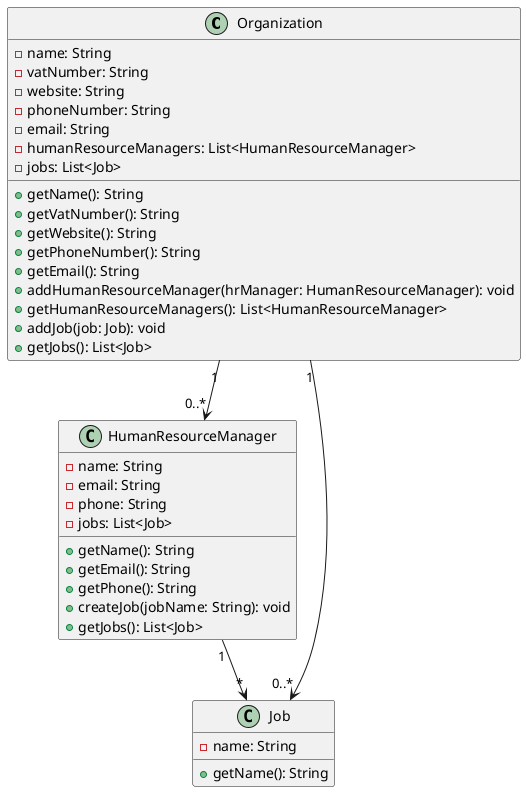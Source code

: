 @startuml

class Organization {
    - name: String
    - vatNumber: String
    - website: String
    - phoneNumber: String
    - email: String
    - humanResourceManagers: List<HumanResourceManager>
    - jobs: List<Job>
    + getName(): String
    + getVatNumber(): String
    + getWebsite(): String
    + getPhoneNumber(): String
    + getEmail(): String
    + addHumanResourceManager(hrManager: HumanResourceManager): void
    + getHumanResourceManagers(): List<HumanResourceManager>
    + addJob(job: Job): void
    + getJobs(): List<Job>
}

class HumanResourceManager {
    - name: String
    - email: String
    - phone: String
    - jobs: List<Job>
    + getName(): String
    + getEmail(): String
    + getPhone(): String
    + createJob(jobName: String): void
    + getJobs(): List<Job>
}

class Job {
    - name: String
    + getName(): String
}

Organization "1" --> "0..*" HumanResourceManager
HumanResourceManager "1" --> "*" Job
Organization "1" --> "0..*" Job
@enduml
